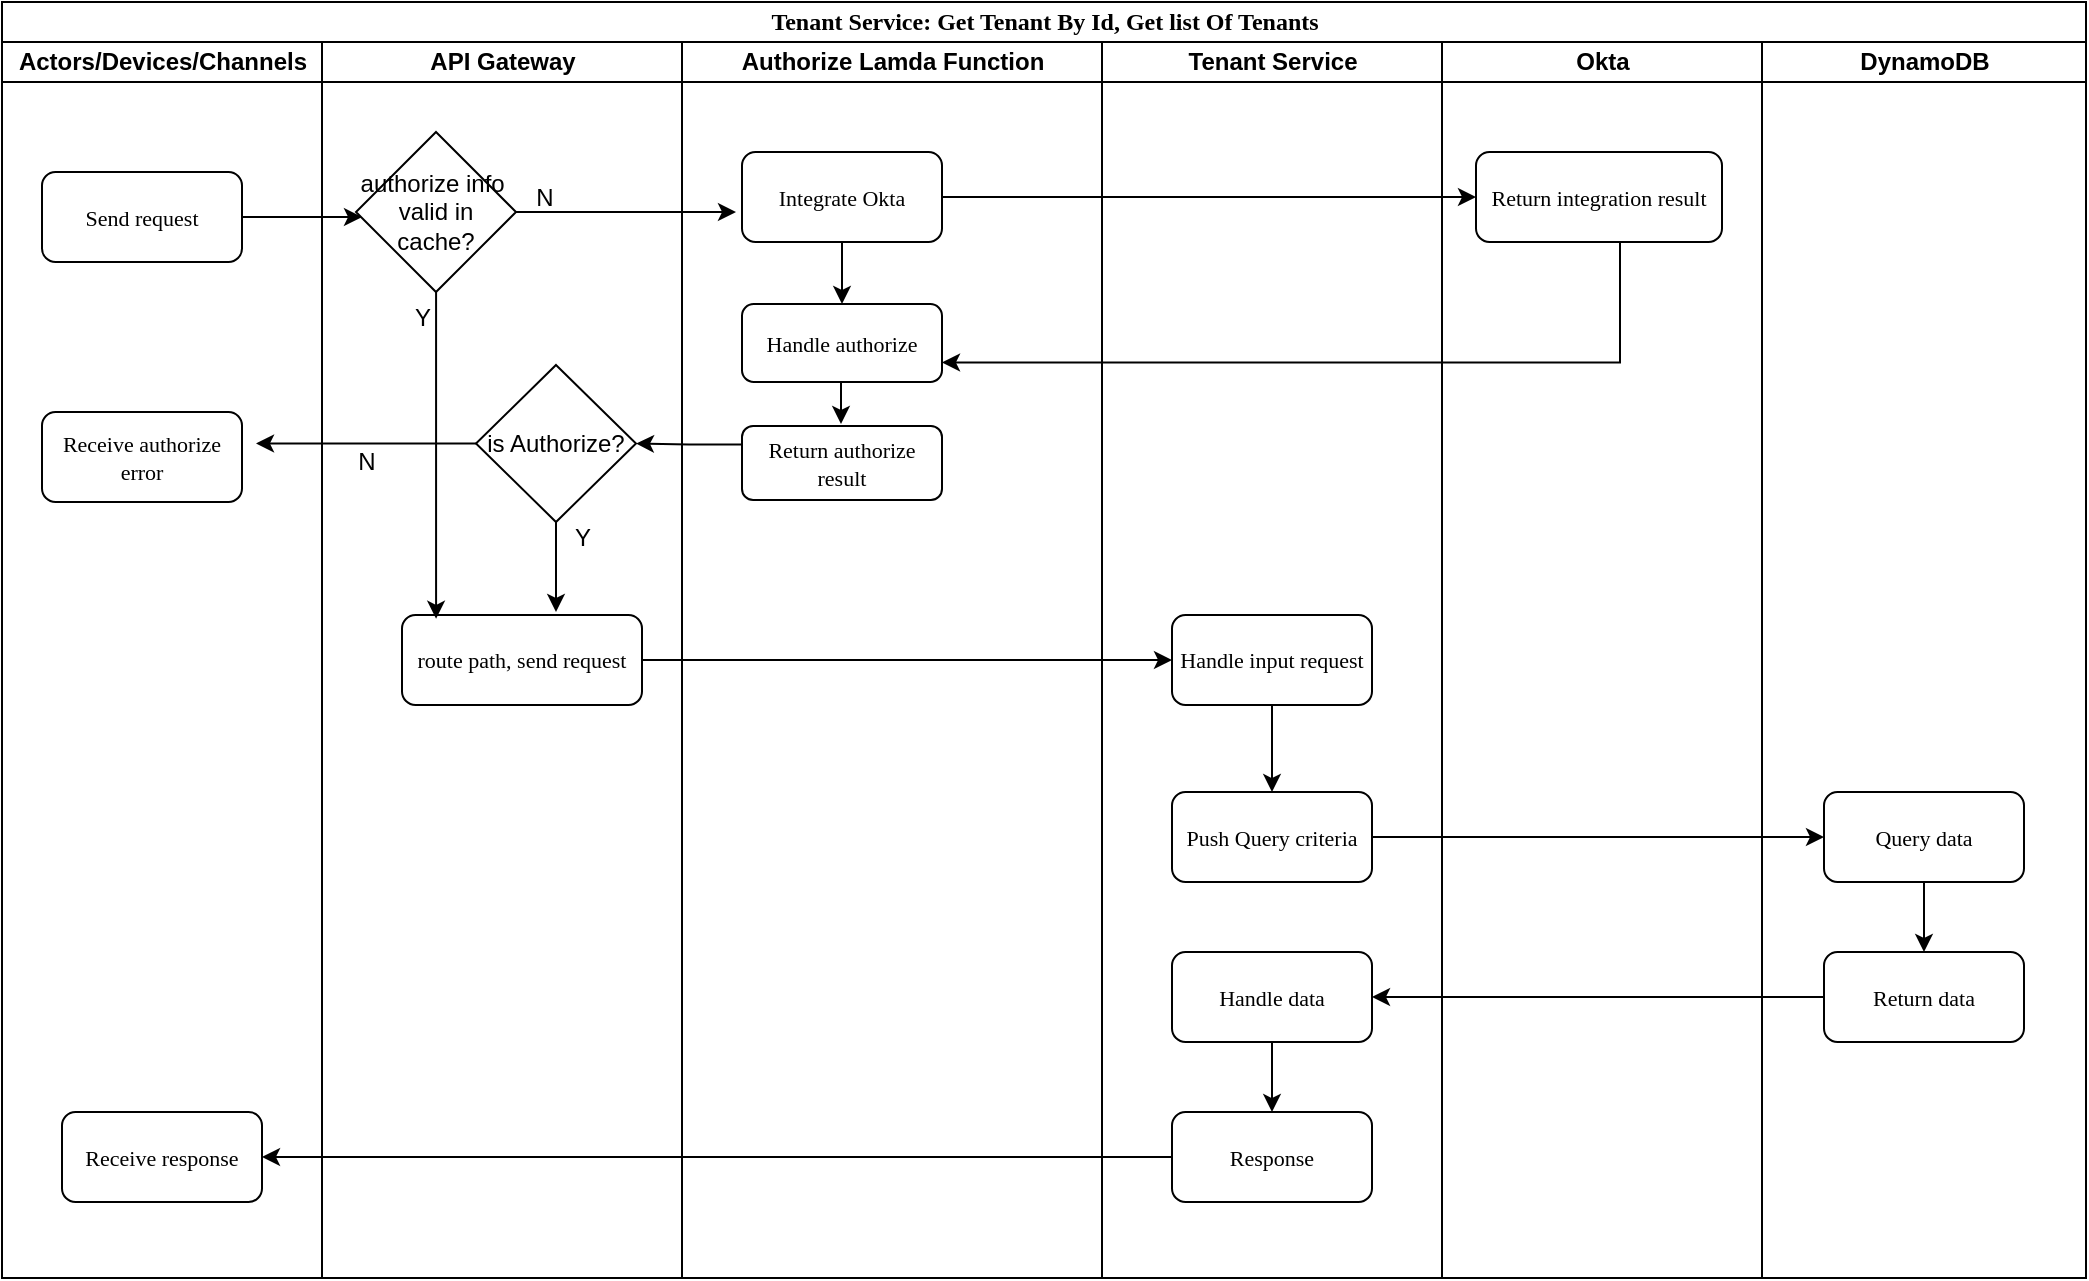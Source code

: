 <mxfile version="22.1.4" type="github">
  <diagram name="Page-1" id="ugykTdvBoVu5AX-nfPO2">
    <mxGraphModel dx="1400" dy="697" grid="0" gridSize="10" guides="1" tooltips="1" connect="1" arrows="1" fold="1" page="1" pageScale="1" pageWidth="850" pageHeight="1100" math="0" shadow="0">
      <root>
        <mxCell id="0" />
        <mxCell id="1" parent="0" />
        <mxCell id="6zdOxDiV1tOmim5_Z2FE-1" value="&lt;font style=&quot;font-size: 12px;&quot;&gt;Tenant Service: Get Tenant By Id, Get list Of Tenants&lt;/font&gt;" style="swimlane;html=1;childLayout=stackLayout;startSize=20;rounded=0;shadow=0;labelBackgroundColor=none;strokeWidth=1;fontFamily=Verdana;fontSize=8;align=center;" vertex="1" parent="1">
          <mxGeometry x="33" y="65" width="1042" height="638" as="geometry" />
        </mxCell>
        <mxCell id="6zdOxDiV1tOmim5_Z2FE-2" value="Actors/Devices/Channels" style="swimlane;html=1;startSize=20;" vertex="1" parent="6zdOxDiV1tOmim5_Z2FE-1">
          <mxGeometry y="20" width="160" height="618" as="geometry" />
        </mxCell>
        <mxCell id="6zdOxDiV1tOmim5_Z2FE-3" style="edgeStyle=orthogonalEdgeStyle;rounded=0;orthogonalLoop=1;jettySize=auto;html=1;" edge="1" parent="6zdOxDiV1tOmim5_Z2FE-2" source="6zdOxDiV1tOmim5_Z2FE-4">
          <mxGeometry relative="1" as="geometry">
            <mxPoint x="180" y="87.5" as="targetPoint" />
          </mxGeometry>
        </mxCell>
        <mxCell id="6zdOxDiV1tOmim5_Z2FE-4" value="&lt;font style=&quot;font-size: 11px;&quot;&gt;Send request&lt;/font&gt;" style="rounded=1;whiteSpace=wrap;html=1;shadow=0;labelBackgroundColor=none;strokeWidth=1;fontFamily=Verdana;fontSize=8;align=center;" vertex="1" parent="6zdOxDiV1tOmim5_Z2FE-2">
          <mxGeometry x="20" y="65" width="100" height="45" as="geometry" />
        </mxCell>
        <mxCell id="6zdOxDiV1tOmim5_Z2FE-62" value="&lt;span style=&quot;font-size: 11px;&quot;&gt;Receive authorize error&lt;/span&gt;" style="rounded=1;whiteSpace=wrap;html=1;shadow=0;labelBackgroundColor=none;strokeWidth=1;fontFamily=Verdana;fontSize=8;align=center;" vertex="1" parent="6zdOxDiV1tOmim5_Z2FE-2">
          <mxGeometry x="20" y="185" width="100" height="45" as="geometry" />
        </mxCell>
        <mxCell id="6zdOxDiV1tOmim5_Z2FE-71" value="&lt;font style=&quot;font-size: 11px;&quot;&gt;Receive response&lt;/font&gt;" style="rounded=1;whiteSpace=wrap;html=1;shadow=0;labelBackgroundColor=none;strokeWidth=1;fontFamily=Verdana;fontSize=8;align=center;" vertex="1" parent="6zdOxDiV1tOmim5_Z2FE-2">
          <mxGeometry x="30" y="535" width="100" height="45" as="geometry" />
        </mxCell>
        <mxCell id="6zdOxDiV1tOmim5_Z2FE-6" value="API Gateway" style="swimlane;html=1;startSize=20;" vertex="1" parent="6zdOxDiV1tOmim5_Z2FE-1">
          <mxGeometry x="160" y="20" width="180" height="618" as="geometry" />
        </mxCell>
        <mxCell id="6zdOxDiV1tOmim5_Z2FE-55" style="edgeStyle=orthogonalEdgeStyle;rounded=0;orthogonalLoop=1;jettySize=auto;html=1;" edge="1" parent="6zdOxDiV1tOmim5_Z2FE-6" source="6zdOxDiV1tOmim5_Z2FE-9">
          <mxGeometry relative="1" as="geometry">
            <mxPoint x="207" y="85" as="targetPoint" />
          </mxGeometry>
        </mxCell>
        <mxCell id="6zdOxDiV1tOmim5_Z2FE-9" value="authorize info&amp;nbsp; valid in cache?" style="rhombus;whiteSpace=wrap;html=1;" vertex="1" parent="6zdOxDiV1tOmim5_Z2FE-6">
          <mxGeometry x="17" y="45" width="80" height="80" as="geometry" />
        </mxCell>
        <mxCell id="6zdOxDiV1tOmim5_Z2FE-10" value="&lt;font style=&quot;font-size: 11px;&quot;&gt;route path, send request&lt;/font&gt;" style="rounded=1;whiteSpace=wrap;html=1;shadow=0;labelBackgroundColor=none;strokeWidth=1;fontFamily=Verdana;fontSize=8;align=center;" vertex="1" parent="6zdOxDiV1tOmim5_Z2FE-6">
          <mxGeometry x="40" y="286.5" width="120" height="45" as="geometry" />
        </mxCell>
        <mxCell id="6zdOxDiV1tOmim5_Z2FE-63" style="edgeStyle=orthogonalEdgeStyle;rounded=0;orthogonalLoop=1;jettySize=auto;html=1;" edge="1" parent="6zdOxDiV1tOmim5_Z2FE-6" source="6zdOxDiV1tOmim5_Z2FE-11">
          <mxGeometry relative="1" as="geometry">
            <mxPoint x="-33" y="200.75" as="targetPoint" />
          </mxGeometry>
        </mxCell>
        <mxCell id="6zdOxDiV1tOmim5_Z2FE-11" value="is Authorize?" style="rhombus;whiteSpace=wrap;html=1;" vertex="1" parent="6zdOxDiV1tOmim5_Z2FE-6">
          <mxGeometry x="77" y="161.5" width="80" height="78.5" as="geometry" />
        </mxCell>
        <mxCell id="6zdOxDiV1tOmim5_Z2FE-50" value="N" style="text;html=1;align=center;verticalAlign=middle;resizable=0;points=[];autosize=1;strokeColor=none;fillColor=none;" vertex="1" parent="6zdOxDiV1tOmim5_Z2FE-6">
          <mxGeometry x="97" y="65" width="27" height="26" as="geometry" />
        </mxCell>
        <mxCell id="6zdOxDiV1tOmim5_Z2FE-49" value="Y" style="text;html=1;align=center;verticalAlign=middle;resizable=0;points=[];autosize=1;strokeColor=none;fillColor=none;" vertex="1" parent="6zdOxDiV1tOmim5_Z2FE-6">
          <mxGeometry x="117" y="235" width="26" height="26" as="geometry" />
        </mxCell>
        <mxCell id="6zdOxDiV1tOmim5_Z2FE-61" style="edgeStyle=orthogonalEdgeStyle;rounded=0;orthogonalLoop=1;jettySize=auto;html=1;" edge="1" parent="6zdOxDiV1tOmim5_Z2FE-6" source="6zdOxDiV1tOmim5_Z2FE-11">
          <mxGeometry relative="1" as="geometry">
            <mxPoint x="117" y="285" as="targetPoint" />
          </mxGeometry>
        </mxCell>
        <mxCell id="6zdOxDiV1tOmim5_Z2FE-51" value="Y" style="text;html=1;align=center;verticalAlign=middle;resizable=0;points=[];autosize=1;strokeColor=none;fillColor=none;" vertex="1" parent="6zdOxDiV1tOmim5_Z2FE-6">
          <mxGeometry x="37" y="125" width="26" height="26" as="geometry" />
        </mxCell>
        <mxCell id="6zdOxDiV1tOmim5_Z2FE-74" style="edgeStyle=orthogonalEdgeStyle;rounded=0;orthogonalLoop=1;jettySize=auto;html=1;entryX=0.142;entryY=0.042;entryDx=0;entryDy=0;entryPerimeter=0;" edge="1" parent="6zdOxDiV1tOmim5_Z2FE-6" source="6zdOxDiV1tOmim5_Z2FE-9" target="6zdOxDiV1tOmim5_Z2FE-10">
          <mxGeometry relative="1" as="geometry" />
        </mxCell>
        <mxCell id="6zdOxDiV1tOmim5_Z2FE-75" value="N" style="text;html=1;align=center;verticalAlign=middle;resizable=0;points=[];autosize=1;strokeColor=none;fillColor=none;" vertex="1" parent="6zdOxDiV1tOmim5_Z2FE-6">
          <mxGeometry x="7" y="195" width="30" height="30" as="geometry" />
        </mxCell>
        <mxCell id="6zdOxDiV1tOmim5_Z2FE-15" value="Authorize Lamda Function" style="swimlane;html=1;startSize=20;" vertex="1" parent="6zdOxDiV1tOmim5_Z2FE-1">
          <mxGeometry x="340" y="20" width="210" height="618" as="geometry" />
        </mxCell>
        <mxCell id="6zdOxDiV1tOmim5_Z2FE-16" style="edgeStyle=orthogonalEdgeStyle;rounded=0;orthogonalLoop=1;jettySize=auto;html=1;entryX=0.5;entryY=0;entryDx=0;entryDy=0;" edge="1" parent="6zdOxDiV1tOmim5_Z2FE-15" source="6zdOxDiV1tOmim5_Z2FE-17" target="6zdOxDiV1tOmim5_Z2FE-18">
          <mxGeometry relative="1" as="geometry" />
        </mxCell>
        <mxCell id="6zdOxDiV1tOmim5_Z2FE-17" value="&lt;span style=&quot;font-size: 11px;&quot;&gt;Integrate Okta&lt;/span&gt;" style="rounded=1;whiteSpace=wrap;html=1;shadow=0;labelBackgroundColor=none;strokeWidth=1;fontFamily=Verdana;fontSize=8;align=center;" vertex="1" parent="6zdOxDiV1tOmim5_Z2FE-15">
          <mxGeometry x="30" y="55" width="100" height="45" as="geometry" />
        </mxCell>
        <mxCell id="6zdOxDiV1tOmim5_Z2FE-18" value="&lt;span style=&quot;font-size: 11px;&quot;&gt;Handle authorize&lt;/span&gt;" style="rounded=1;whiteSpace=wrap;html=1;shadow=0;labelBackgroundColor=none;strokeWidth=1;fontFamily=Verdana;fontSize=8;align=center;" vertex="1" parent="6zdOxDiV1tOmim5_Z2FE-15">
          <mxGeometry x="30" y="131" width="100" height="39" as="geometry" />
        </mxCell>
        <mxCell id="6zdOxDiV1tOmim5_Z2FE-19" value="&lt;span style=&quot;font-size: 11px;&quot;&gt;Return authorize result&lt;/span&gt;" style="rounded=1;whiteSpace=wrap;html=1;shadow=0;labelBackgroundColor=none;strokeWidth=1;fontFamily=Verdana;fontSize=8;align=center;" vertex="1" parent="6zdOxDiV1tOmim5_Z2FE-15">
          <mxGeometry x="30" y="192" width="100" height="37" as="geometry" />
        </mxCell>
        <mxCell id="6zdOxDiV1tOmim5_Z2FE-20" style="edgeStyle=orthogonalEdgeStyle;rounded=0;orthogonalLoop=1;jettySize=auto;html=1;entryX=0.5;entryY=0;entryDx=0;entryDy=0;" edge="1" parent="6zdOxDiV1tOmim5_Z2FE-15">
          <mxGeometry relative="1" as="geometry">
            <mxPoint x="79.5" y="170" as="sourcePoint" />
            <mxPoint x="79.5" y="191" as="targetPoint" />
          </mxGeometry>
        </mxCell>
        <mxCell id="6zdOxDiV1tOmim5_Z2FE-21" value="Tenant Service" style="swimlane;html=1;startSize=20;" vertex="1" parent="6zdOxDiV1tOmim5_Z2FE-1">
          <mxGeometry x="550" y="20" width="170" height="618" as="geometry" />
        </mxCell>
        <mxCell id="6zdOxDiV1tOmim5_Z2FE-64" style="edgeStyle=orthogonalEdgeStyle;rounded=0;orthogonalLoop=1;jettySize=auto;html=1;" edge="1" parent="6zdOxDiV1tOmim5_Z2FE-21" source="6zdOxDiV1tOmim5_Z2FE-22" target="6zdOxDiV1tOmim5_Z2FE-24">
          <mxGeometry relative="1" as="geometry" />
        </mxCell>
        <mxCell id="6zdOxDiV1tOmim5_Z2FE-22" value="&lt;font style=&quot;font-size: 11px;&quot;&gt;Handle input request&lt;/font&gt;" style="rounded=1;whiteSpace=wrap;html=1;shadow=0;labelBackgroundColor=none;strokeWidth=1;fontFamily=Verdana;fontSize=8;align=center;" vertex="1" parent="6zdOxDiV1tOmim5_Z2FE-21">
          <mxGeometry x="35" y="286.5" width="100" height="45" as="geometry" />
        </mxCell>
        <mxCell id="6zdOxDiV1tOmim5_Z2FE-24" value="&lt;font style=&quot;font-size: 11px;&quot;&gt;Push Query criteria&lt;/font&gt;" style="rounded=1;whiteSpace=wrap;html=1;shadow=0;labelBackgroundColor=none;strokeWidth=1;fontFamily=Verdana;fontSize=8;align=center;" vertex="1" parent="6zdOxDiV1tOmim5_Z2FE-21">
          <mxGeometry x="35" y="375" width="100" height="45" as="geometry" />
        </mxCell>
        <mxCell id="6zdOxDiV1tOmim5_Z2FE-70" style="edgeStyle=orthogonalEdgeStyle;rounded=0;orthogonalLoop=1;jettySize=auto;html=1;entryX=0.5;entryY=0;entryDx=0;entryDy=0;" edge="1" parent="6zdOxDiV1tOmim5_Z2FE-21" source="6zdOxDiV1tOmim5_Z2FE-67" target="6zdOxDiV1tOmim5_Z2FE-68">
          <mxGeometry relative="1" as="geometry" />
        </mxCell>
        <mxCell id="6zdOxDiV1tOmim5_Z2FE-67" value="&lt;font style=&quot;font-size: 11px;&quot;&gt;Handle data&lt;/font&gt;" style="rounded=1;whiteSpace=wrap;html=1;shadow=0;labelBackgroundColor=none;strokeWidth=1;fontFamily=Verdana;fontSize=8;align=center;" vertex="1" parent="6zdOxDiV1tOmim5_Z2FE-21">
          <mxGeometry x="35" y="455" width="100" height="45" as="geometry" />
        </mxCell>
        <mxCell id="6zdOxDiV1tOmim5_Z2FE-68" value="&lt;font style=&quot;font-size: 11px;&quot;&gt;Response&lt;/font&gt;" style="rounded=1;whiteSpace=wrap;html=1;shadow=0;labelBackgroundColor=none;strokeWidth=1;fontFamily=Verdana;fontSize=8;align=center;" vertex="1" parent="6zdOxDiV1tOmim5_Z2FE-21">
          <mxGeometry x="35" y="535" width="100" height="45" as="geometry" />
        </mxCell>
        <mxCell id="6zdOxDiV1tOmim5_Z2FE-30" value="Okta" style="swimlane;html=1;startSize=20;" vertex="1" parent="6zdOxDiV1tOmim5_Z2FE-1">
          <mxGeometry x="720" y="20" width="160" height="618" as="geometry" />
        </mxCell>
        <mxCell id="6zdOxDiV1tOmim5_Z2FE-58" value="&lt;span style=&quot;font-size: 11px;&quot;&gt;Return integration result&lt;/span&gt;" style="rounded=1;whiteSpace=wrap;html=1;shadow=0;labelBackgroundColor=none;strokeWidth=1;fontFamily=Verdana;fontSize=8;align=center;" vertex="1" parent="6zdOxDiV1tOmim5_Z2FE-30">
          <mxGeometry x="17" y="55" width="123" height="45" as="geometry" />
        </mxCell>
        <mxCell id="6zdOxDiV1tOmim5_Z2FE-36" style="edgeStyle=orthogonalEdgeStyle;rounded=0;orthogonalLoop=1;jettySize=auto;html=1;entryX=1;entryY=0.5;entryDx=0;entryDy=0;exitX=0;exitY=0.25;exitDx=0;exitDy=0;" edge="1" parent="6zdOxDiV1tOmim5_Z2FE-1" source="6zdOxDiV1tOmim5_Z2FE-19" target="6zdOxDiV1tOmim5_Z2FE-11">
          <mxGeometry relative="1" as="geometry" />
        </mxCell>
        <mxCell id="6zdOxDiV1tOmim5_Z2FE-38" style="edgeStyle=orthogonalEdgeStyle;rounded=0;orthogonalLoop=1;jettySize=auto;html=1;entryX=0;entryY=0.5;entryDx=0;entryDy=0;" edge="1" parent="6zdOxDiV1tOmim5_Z2FE-1" source="6zdOxDiV1tOmim5_Z2FE-10" target="6zdOxDiV1tOmim5_Z2FE-22">
          <mxGeometry relative="1" as="geometry">
            <mxPoint x="560" y="302.5" as="targetPoint" />
          </mxGeometry>
        </mxCell>
        <mxCell id="6zdOxDiV1tOmim5_Z2FE-40" value="DynamoDB" style="swimlane;html=1;startSize=20;" vertex="1" parent="6zdOxDiV1tOmim5_Z2FE-1">
          <mxGeometry x="880" y="20" width="162" height="618" as="geometry" />
        </mxCell>
        <mxCell id="6zdOxDiV1tOmim5_Z2FE-66" style="edgeStyle=orthogonalEdgeStyle;rounded=0;orthogonalLoop=1;jettySize=auto;html=1;" edge="1" parent="6zdOxDiV1tOmim5_Z2FE-40" source="6zdOxDiV1tOmim5_Z2FE-44" target="6zdOxDiV1tOmim5_Z2FE-54">
          <mxGeometry relative="1" as="geometry" />
        </mxCell>
        <mxCell id="6zdOxDiV1tOmim5_Z2FE-44" value="&lt;font style=&quot;font-size: 11px;&quot;&gt;Query data&lt;/font&gt;" style="rounded=1;whiteSpace=wrap;html=1;shadow=0;labelBackgroundColor=none;strokeWidth=1;fontFamily=Verdana;fontSize=8;align=center;" vertex="1" parent="6zdOxDiV1tOmim5_Z2FE-40">
          <mxGeometry x="31" y="375" width="100" height="45" as="geometry" />
        </mxCell>
        <mxCell id="6zdOxDiV1tOmim5_Z2FE-54" value="&lt;font style=&quot;font-size: 11px;&quot;&gt;Return data&lt;/font&gt;" style="rounded=1;whiteSpace=wrap;html=1;shadow=0;labelBackgroundColor=none;strokeWidth=1;fontFamily=Verdana;fontSize=8;align=center;" vertex="1" parent="6zdOxDiV1tOmim5_Z2FE-40">
          <mxGeometry x="31" y="455" width="100" height="45" as="geometry" />
        </mxCell>
        <mxCell id="6zdOxDiV1tOmim5_Z2FE-59" style="edgeStyle=orthogonalEdgeStyle;rounded=0;orthogonalLoop=1;jettySize=auto;html=1;" edge="1" parent="6zdOxDiV1tOmim5_Z2FE-1" source="6zdOxDiV1tOmim5_Z2FE-17" target="6zdOxDiV1tOmim5_Z2FE-58">
          <mxGeometry relative="1" as="geometry" />
        </mxCell>
        <mxCell id="6zdOxDiV1tOmim5_Z2FE-60" style="edgeStyle=orthogonalEdgeStyle;rounded=0;orthogonalLoop=1;jettySize=auto;html=1;entryX=1;entryY=0.75;entryDx=0;entryDy=0;" edge="1" parent="6zdOxDiV1tOmim5_Z2FE-1" source="6zdOxDiV1tOmim5_Z2FE-58" target="6zdOxDiV1tOmim5_Z2FE-18">
          <mxGeometry relative="1" as="geometry">
            <Array as="points">
              <mxPoint x="809" y="180" />
            </Array>
          </mxGeometry>
        </mxCell>
        <mxCell id="6zdOxDiV1tOmim5_Z2FE-65" style="edgeStyle=orthogonalEdgeStyle;rounded=0;orthogonalLoop=1;jettySize=auto;html=1;" edge="1" parent="6zdOxDiV1tOmim5_Z2FE-1" source="6zdOxDiV1tOmim5_Z2FE-24" target="6zdOxDiV1tOmim5_Z2FE-44">
          <mxGeometry relative="1" as="geometry" />
        </mxCell>
        <mxCell id="6zdOxDiV1tOmim5_Z2FE-69" style="edgeStyle=orthogonalEdgeStyle;rounded=0;orthogonalLoop=1;jettySize=auto;html=1;entryX=1;entryY=0.5;entryDx=0;entryDy=0;" edge="1" parent="6zdOxDiV1tOmim5_Z2FE-1" source="6zdOxDiV1tOmim5_Z2FE-54" target="6zdOxDiV1tOmim5_Z2FE-67">
          <mxGeometry relative="1" as="geometry" />
        </mxCell>
        <mxCell id="6zdOxDiV1tOmim5_Z2FE-73" style="edgeStyle=orthogonalEdgeStyle;rounded=0;orthogonalLoop=1;jettySize=auto;html=1;entryX=1;entryY=0.5;entryDx=0;entryDy=0;" edge="1" parent="6zdOxDiV1tOmim5_Z2FE-1" source="6zdOxDiV1tOmim5_Z2FE-68" target="6zdOxDiV1tOmim5_Z2FE-71">
          <mxGeometry relative="1" as="geometry" />
        </mxCell>
      </root>
    </mxGraphModel>
  </diagram>
</mxfile>
